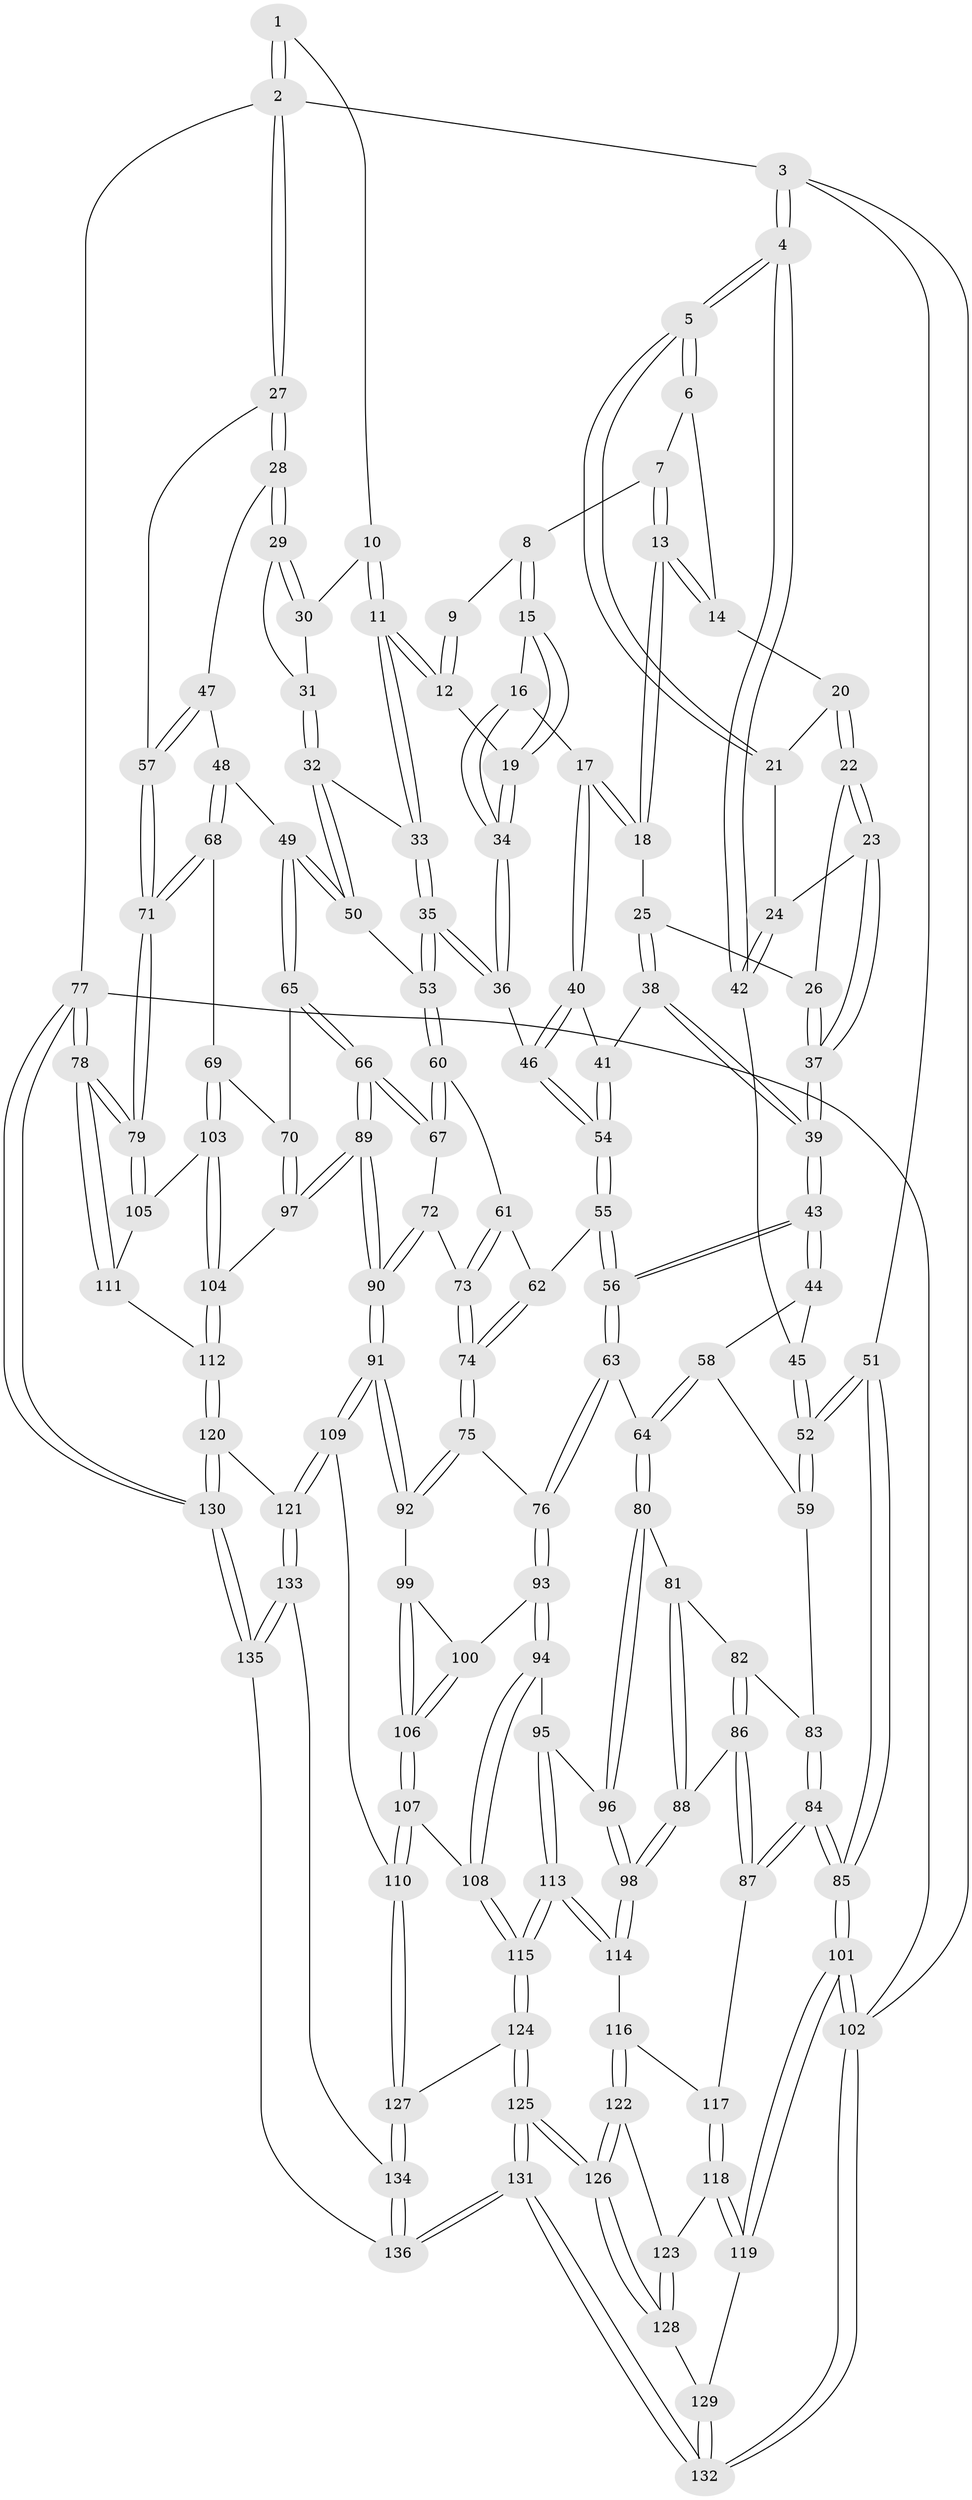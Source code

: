 // coarse degree distribution, {3: 0.2222222222222222, 6: 0.07407407407407407, 2: 0.05555555555555555, 9: 0.018518518518518517, 5: 0.2222222222222222, 4: 0.3333333333333333, 1: 0.018518518518518517, 8: 0.018518518518518517, 7: 0.037037037037037035}
// Generated by graph-tools (version 1.1) at 2025/04/03/04/25 22:04:42]
// undirected, 136 vertices, 337 edges
graph export_dot {
graph [start="1"]
  node [color=gray90,style=filled];
  1 [pos="+0.923442322016133+0"];
  2 [pos="+1+0"];
  3 [pos="+0+0"];
  4 [pos="+0+0"];
  5 [pos="+0+0"];
  6 [pos="+0.2546276235730849+0"];
  7 [pos="+0.48575647216082324+0"];
  8 [pos="+0.4912235002824864+0"];
  9 [pos="+0.5574505136406656+0"];
  10 [pos="+0.7986250179072475+0.006048579108834258"];
  11 [pos="+0.7337860652188448+0.09453029697072794"];
  12 [pos="+0.6980612907740953+0.09273866749520647"];
  13 [pos="+0.3790603556124909+0.05209109296291025"];
  14 [pos="+0.26430149161695965+0.04750942304732984"];
  15 [pos="+0.5350277047543038+0"];
  16 [pos="+0.5254690913616171+0.08381663421732197"];
  17 [pos="+0.47919407671391057+0.14966771119903388"];
  18 [pos="+0.3776246550367699+0.08872853878566299"];
  19 [pos="+0.6583046593741366+0.10651849788035948"];
  20 [pos="+0.26329587180841013+0.048865132685497796"];
  21 [pos="+0.2281343480573148+0.058660139863729255"];
  22 [pos="+0.2749926074354726+0.09694234267579559"];
  23 [pos="+0.20837755902135063+0.13014886307481321"];
  24 [pos="+0.19162659950528046+0.12037141880355119"];
  25 [pos="+0.3622597898498229+0.109178494997192"];
  26 [pos="+0.31241925372665524+0.1266015286814186"];
  27 [pos="+1+0"];
  28 [pos="+0.9232383309531474+0.1481818759088328"];
  29 [pos="+0.9195389315843722+0.14793939957127217"];
  30 [pos="+0.8287045130879424+0.060354029790505366"];
  31 [pos="+0.8325682184965674+0.16535616658149485"];
  32 [pos="+0.7951545888572924+0.18299215678554062"];
  33 [pos="+0.7508616038428695+0.13250908375330397"];
  34 [pos="+0.61826998298995+0.1634119924064099"];
  35 [pos="+0.6214187034699699+0.2605901489966934"];
  36 [pos="+0.6090339685462324+0.24263410557260073"];
  37 [pos="+0.26348720452735397+0.19886554014955649"];
  38 [pos="+0.3714216071599138+0.16642233028625447"];
  39 [pos="+0.26680628959588215+0.2596992220507021"];
  40 [pos="+0.4808063852584692+0.16780662666393445"];
  41 [pos="+0.41927298201732927+0.22186945605304736"];
  42 [pos="+0.1305141499878041+0.12022456087191812"];
  43 [pos="+0.2651569220528545+0.2717184079171567"];
  44 [pos="+0.170182742090969+0.25593088454498425"];
  45 [pos="+0.12992964719703304+0.18406569116951763"];
  46 [pos="+0.5574071161258384+0.22761318988647522"];
  47 [pos="+0.9376605460443168+0.23505020580724661"];
  48 [pos="+0.8795979021084653+0.3592682363298365"];
  49 [pos="+0.8161305290980091+0.34839435935022256"];
  50 [pos="+0.7749714071304115+0.32694691679122545"];
  51 [pos="+0+0.31450314447414063"];
  52 [pos="+0+0.32690877967081666"];
  53 [pos="+0.6552605480117203+0.33466412400581486"];
  54 [pos="+0.38960117433571306+0.3234362593059875"];
  55 [pos="+0.3643552526357507+0.3668801238602201"];
  56 [pos="+0.3371197052332259+0.37913177942010046"];
  57 [pos="+1+0.2333416245454738"];
  58 [pos="+0.0977930693645158+0.30837564077741453"];
  59 [pos="+0+0.35796276121250875"];
  60 [pos="+0.6227827150911527+0.3765690213610285"];
  61 [pos="+0.3896766558543073+0.3696255883093506"];
  62 [pos="+0.37001444501817554+0.3676147141241767"];
  63 [pos="+0.30635635832579605+0.44681429776639914"];
  64 [pos="+0.2820349614792871+0.4556590200270927"];
  65 [pos="+0.7573215064215487+0.5455248880438924"];
  66 [pos="+0.7543545129122204+0.5464616739176971"];
  67 [pos="+0.6191845849558418+0.46091708731537867"];
  68 [pos="+0.9746697690779976+0.4389589585977674"];
  69 [pos="+0.8701043693764184+0.5615091559105284"];
  70 [pos="+0.7961168346519027+0.555574858831664"];
  71 [pos="+1+0.4715771430481376"];
  72 [pos="+0.6097328281465887+0.4759473147681779"];
  73 [pos="+0.5575269070422707+0.5184457821717193"];
  74 [pos="+0.5463630021761393+0.5301214541595036"];
  75 [pos="+0.5416411180222638+0.5356111892643891"];
  76 [pos="+0.33863095661046644+0.4938772870676078"];
  77 [pos="+1+1"];
  78 [pos="+1+0.8563023759499055"];
  79 [pos="+1+0.6450556588932251"];
  80 [pos="+0.2321302970968832+0.48200146896792395"];
  81 [pos="+0.09803698562271847+0.47096516467267113"];
  82 [pos="+0.09550249654311158+0.4703420163986801"];
  83 [pos="+0.06440184090400392+0.45087703687545755"];
  84 [pos="+0+0.6454985404649625"];
  85 [pos="+0+0.6682099862652774"];
  86 [pos="+0.021836144984468613+0.6433612839578932"];
  87 [pos="+0.0120184242973044+0.6456227333649989"];
  88 [pos="+0.10751396258020605+0.6570382031434497"];
  89 [pos="+0.6825791912739+0.6810014756787791"];
  90 [pos="+0.6752600106981161+0.6849138010582245"];
  91 [pos="+0.6327512900255947+0.727140902921922"];
  92 [pos="+0.533120432423042+0.5994715245675072"];
  93 [pos="+0.354398889817866+0.5468822695850997"];
  94 [pos="+0.3324804860875097+0.6510351389474687"];
  95 [pos="+0.3072795341021791+0.6668947838694996"];
  96 [pos="+0.19049858719725557+0.6189790221748229"];
  97 [pos="+0.7973522183351489+0.6895733869294228"];
  98 [pos="+0.15036355122538397+0.6738183619204715"];
  99 [pos="+0.5047018161382204+0.6092456551426543"];
  100 [pos="+0.4103343901338521+0.5906130880037825"];
  101 [pos="+0+0.941898256319011"];
  102 [pos="+0+1"];
  103 [pos="+0.8825536078068942+0.6401756773626556"];
  104 [pos="+0.8228483026666963+0.6960777188403837"];
  105 [pos="+0.916207070629965+0.6556492466508355"];
  106 [pos="+0.4427075672952517+0.7006073817872627"];
  107 [pos="+0.438860097255451+0.7226450746916375"];
  108 [pos="+0.3814032004820728+0.7002275146280861"];
  109 [pos="+0.6182580156642855+0.773565946453913"];
  110 [pos="+0.45959214987505737+0.7582610669626306"];
  111 [pos="+0.9328559736037977+0.7908619970839141"];
  112 [pos="+0.8576017445043675+0.8046374097461567"];
  113 [pos="+0.25011106150134155+0.7685119305579745"];
  114 [pos="+0.15786798227342722+0.7012138217880746"];
  115 [pos="+0.26812609913947333+0.8067740687059682"];
  116 [pos="+0.15206574287903388+0.7087360132937023"];
  117 [pos="+0.04295556184096545+0.7314770960520897"];
  118 [pos="+0.0550590362193395+0.7864833947281189"];
  119 [pos="+0+0.8473206687008509"];
  120 [pos="+0.8350810411199977+0.8322665685695635"];
  121 [pos="+0.63340228902718+0.8172910923436719"];
  122 [pos="+0.10320239255423463+0.7762360289954888"];
  123 [pos="+0.0826342767617117+0.783987475135223"];
  124 [pos="+0.279043281783292+0.851128424339064"];
  125 [pos="+0.22008132616849427+0.8970395459935958"];
  126 [pos="+0.16987633661054377+0.8725076022955132"];
  127 [pos="+0.3606291969234678+0.8724231051115805"];
  128 [pos="+0.09366110940786507+0.8733130318296554"];
  129 [pos="+0.09265876873881393+0.8737639924235867"];
  130 [pos="+0.9193057814648177+1"];
  131 [pos="+0.07312178666504347+1"];
  132 [pos="+0+1"];
  133 [pos="+0.624879176196615+0.869021840594607"];
  134 [pos="+0.3956219496520678+0.9233809576561355"];
  135 [pos="+0.6816364440713083+1"];
  136 [pos="+0.4383687299529192+1"];
  1 -- 2;
  1 -- 2;
  1 -- 10;
  2 -- 3;
  2 -- 27;
  2 -- 27;
  2 -- 77;
  3 -- 4;
  3 -- 4;
  3 -- 51;
  3 -- 102;
  4 -- 5;
  4 -- 5;
  4 -- 42;
  4 -- 42;
  5 -- 6;
  5 -- 6;
  5 -- 21;
  5 -- 21;
  6 -- 7;
  6 -- 14;
  7 -- 8;
  7 -- 13;
  7 -- 13;
  8 -- 9;
  8 -- 15;
  8 -- 15;
  9 -- 12;
  9 -- 12;
  10 -- 11;
  10 -- 11;
  10 -- 30;
  11 -- 12;
  11 -- 12;
  11 -- 33;
  11 -- 33;
  12 -- 19;
  13 -- 14;
  13 -- 14;
  13 -- 18;
  13 -- 18;
  14 -- 20;
  15 -- 16;
  15 -- 19;
  15 -- 19;
  16 -- 17;
  16 -- 34;
  16 -- 34;
  17 -- 18;
  17 -- 18;
  17 -- 40;
  17 -- 40;
  18 -- 25;
  19 -- 34;
  19 -- 34;
  20 -- 21;
  20 -- 22;
  20 -- 22;
  21 -- 24;
  22 -- 23;
  22 -- 23;
  22 -- 26;
  23 -- 24;
  23 -- 37;
  23 -- 37;
  24 -- 42;
  24 -- 42;
  25 -- 26;
  25 -- 38;
  25 -- 38;
  26 -- 37;
  26 -- 37;
  27 -- 28;
  27 -- 28;
  27 -- 57;
  28 -- 29;
  28 -- 29;
  28 -- 47;
  29 -- 30;
  29 -- 30;
  29 -- 31;
  30 -- 31;
  31 -- 32;
  31 -- 32;
  32 -- 33;
  32 -- 50;
  32 -- 50;
  33 -- 35;
  33 -- 35;
  34 -- 36;
  34 -- 36;
  35 -- 36;
  35 -- 36;
  35 -- 53;
  35 -- 53;
  36 -- 46;
  37 -- 39;
  37 -- 39;
  38 -- 39;
  38 -- 39;
  38 -- 41;
  39 -- 43;
  39 -- 43;
  40 -- 41;
  40 -- 46;
  40 -- 46;
  41 -- 54;
  41 -- 54;
  42 -- 45;
  43 -- 44;
  43 -- 44;
  43 -- 56;
  43 -- 56;
  44 -- 45;
  44 -- 58;
  45 -- 52;
  45 -- 52;
  46 -- 54;
  46 -- 54;
  47 -- 48;
  47 -- 57;
  47 -- 57;
  48 -- 49;
  48 -- 68;
  48 -- 68;
  49 -- 50;
  49 -- 50;
  49 -- 65;
  49 -- 65;
  50 -- 53;
  51 -- 52;
  51 -- 52;
  51 -- 85;
  51 -- 85;
  52 -- 59;
  52 -- 59;
  53 -- 60;
  53 -- 60;
  54 -- 55;
  54 -- 55;
  55 -- 56;
  55 -- 56;
  55 -- 62;
  56 -- 63;
  56 -- 63;
  57 -- 71;
  57 -- 71;
  58 -- 59;
  58 -- 64;
  58 -- 64;
  59 -- 83;
  60 -- 61;
  60 -- 67;
  60 -- 67;
  61 -- 62;
  61 -- 73;
  61 -- 73;
  62 -- 74;
  62 -- 74;
  63 -- 64;
  63 -- 76;
  63 -- 76;
  64 -- 80;
  64 -- 80;
  65 -- 66;
  65 -- 66;
  65 -- 70;
  66 -- 67;
  66 -- 67;
  66 -- 89;
  66 -- 89;
  67 -- 72;
  68 -- 69;
  68 -- 71;
  68 -- 71;
  69 -- 70;
  69 -- 103;
  69 -- 103;
  70 -- 97;
  70 -- 97;
  71 -- 79;
  71 -- 79;
  72 -- 73;
  72 -- 90;
  72 -- 90;
  73 -- 74;
  73 -- 74;
  74 -- 75;
  74 -- 75;
  75 -- 76;
  75 -- 92;
  75 -- 92;
  76 -- 93;
  76 -- 93;
  77 -- 78;
  77 -- 78;
  77 -- 130;
  77 -- 130;
  77 -- 102;
  78 -- 79;
  78 -- 79;
  78 -- 111;
  78 -- 111;
  79 -- 105;
  79 -- 105;
  80 -- 81;
  80 -- 96;
  80 -- 96;
  81 -- 82;
  81 -- 88;
  81 -- 88;
  82 -- 83;
  82 -- 86;
  82 -- 86;
  83 -- 84;
  83 -- 84;
  84 -- 85;
  84 -- 85;
  84 -- 87;
  84 -- 87;
  85 -- 101;
  85 -- 101;
  86 -- 87;
  86 -- 87;
  86 -- 88;
  87 -- 117;
  88 -- 98;
  88 -- 98;
  89 -- 90;
  89 -- 90;
  89 -- 97;
  89 -- 97;
  90 -- 91;
  90 -- 91;
  91 -- 92;
  91 -- 92;
  91 -- 109;
  91 -- 109;
  92 -- 99;
  93 -- 94;
  93 -- 94;
  93 -- 100;
  94 -- 95;
  94 -- 108;
  94 -- 108;
  95 -- 96;
  95 -- 113;
  95 -- 113;
  96 -- 98;
  96 -- 98;
  97 -- 104;
  98 -- 114;
  98 -- 114;
  99 -- 100;
  99 -- 106;
  99 -- 106;
  100 -- 106;
  100 -- 106;
  101 -- 102;
  101 -- 102;
  101 -- 119;
  101 -- 119;
  102 -- 132;
  102 -- 132;
  103 -- 104;
  103 -- 104;
  103 -- 105;
  104 -- 112;
  104 -- 112;
  105 -- 111;
  106 -- 107;
  106 -- 107;
  107 -- 108;
  107 -- 110;
  107 -- 110;
  108 -- 115;
  108 -- 115;
  109 -- 110;
  109 -- 121;
  109 -- 121;
  110 -- 127;
  110 -- 127;
  111 -- 112;
  112 -- 120;
  112 -- 120;
  113 -- 114;
  113 -- 114;
  113 -- 115;
  113 -- 115;
  114 -- 116;
  115 -- 124;
  115 -- 124;
  116 -- 117;
  116 -- 122;
  116 -- 122;
  117 -- 118;
  117 -- 118;
  118 -- 119;
  118 -- 119;
  118 -- 123;
  119 -- 129;
  120 -- 121;
  120 -- 130;
  120 -- 130;
  121 -- 133;
  121 -- 133;
  122 -- 123;
  122 -- 126;
  122 -- 126;
  123 -- 128;
  123 -- 128;
  124 -- 125;
  124 -- 125;
  124 -- 127;
  125 -- 126;
  125 -- 126;
  125 -- 131;
  125 -- 131;
  126 -- 128;
  126 -- 128;
  127 -- 134;
  127 -- 134;
  128 -- 129;
  129 -- 132;
  129 -- 132;
  130 -- 135;
  130 -- 135;
  131 -- 132;
  131 -- 132;
  131 -- 136;
  131 -- 136;
  133 -- 134;
  133 -- 135;
  133 -- 135;
  134 -- 136;
  134 -- 136;
  135 -- 136;
}
